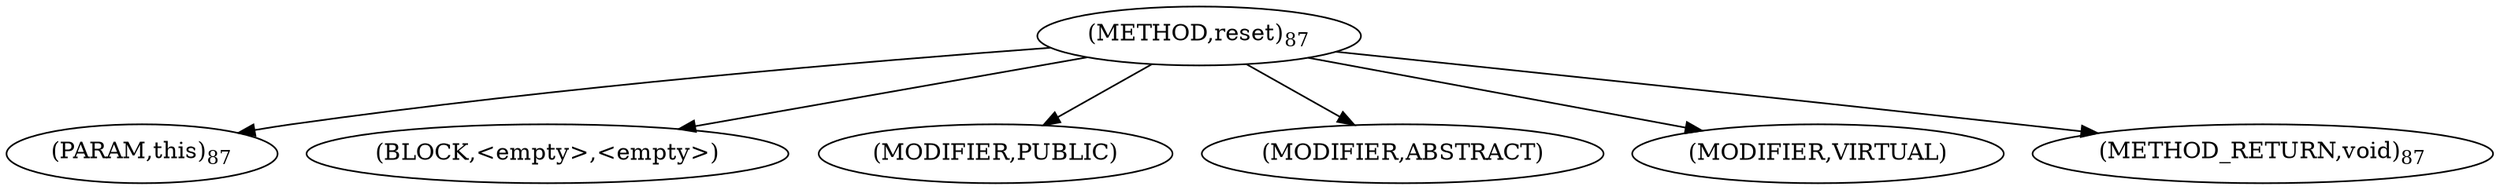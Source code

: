 digraph "reset" {  
"53" [label = <(METHOD,reset)<SUB>87</SUB>> ]
"54" [label = <(PARAM,this)<SUB>87</SUB>> ]
"55" [label = <(BLOCK,&lt;empty&gt;,&lt;empty&gt;)> ]
"56" [label = <(MODIFIER,PUBLIC)> ]
"57" [label = <(MODIFIER,ABSTRACT)> ]
"58" [label = <(MODIFIER,VIRTUAL)> ]
"59" [label = <(METHOD_RETURN,void)<SUB>87</SUB>> ]
  "53" -> "54" 
  "53" -> "55" 
  "53" -> "56" 
  "53" -> "57" 
  "53" -> "58" 
  "53" -> "59" 
}

